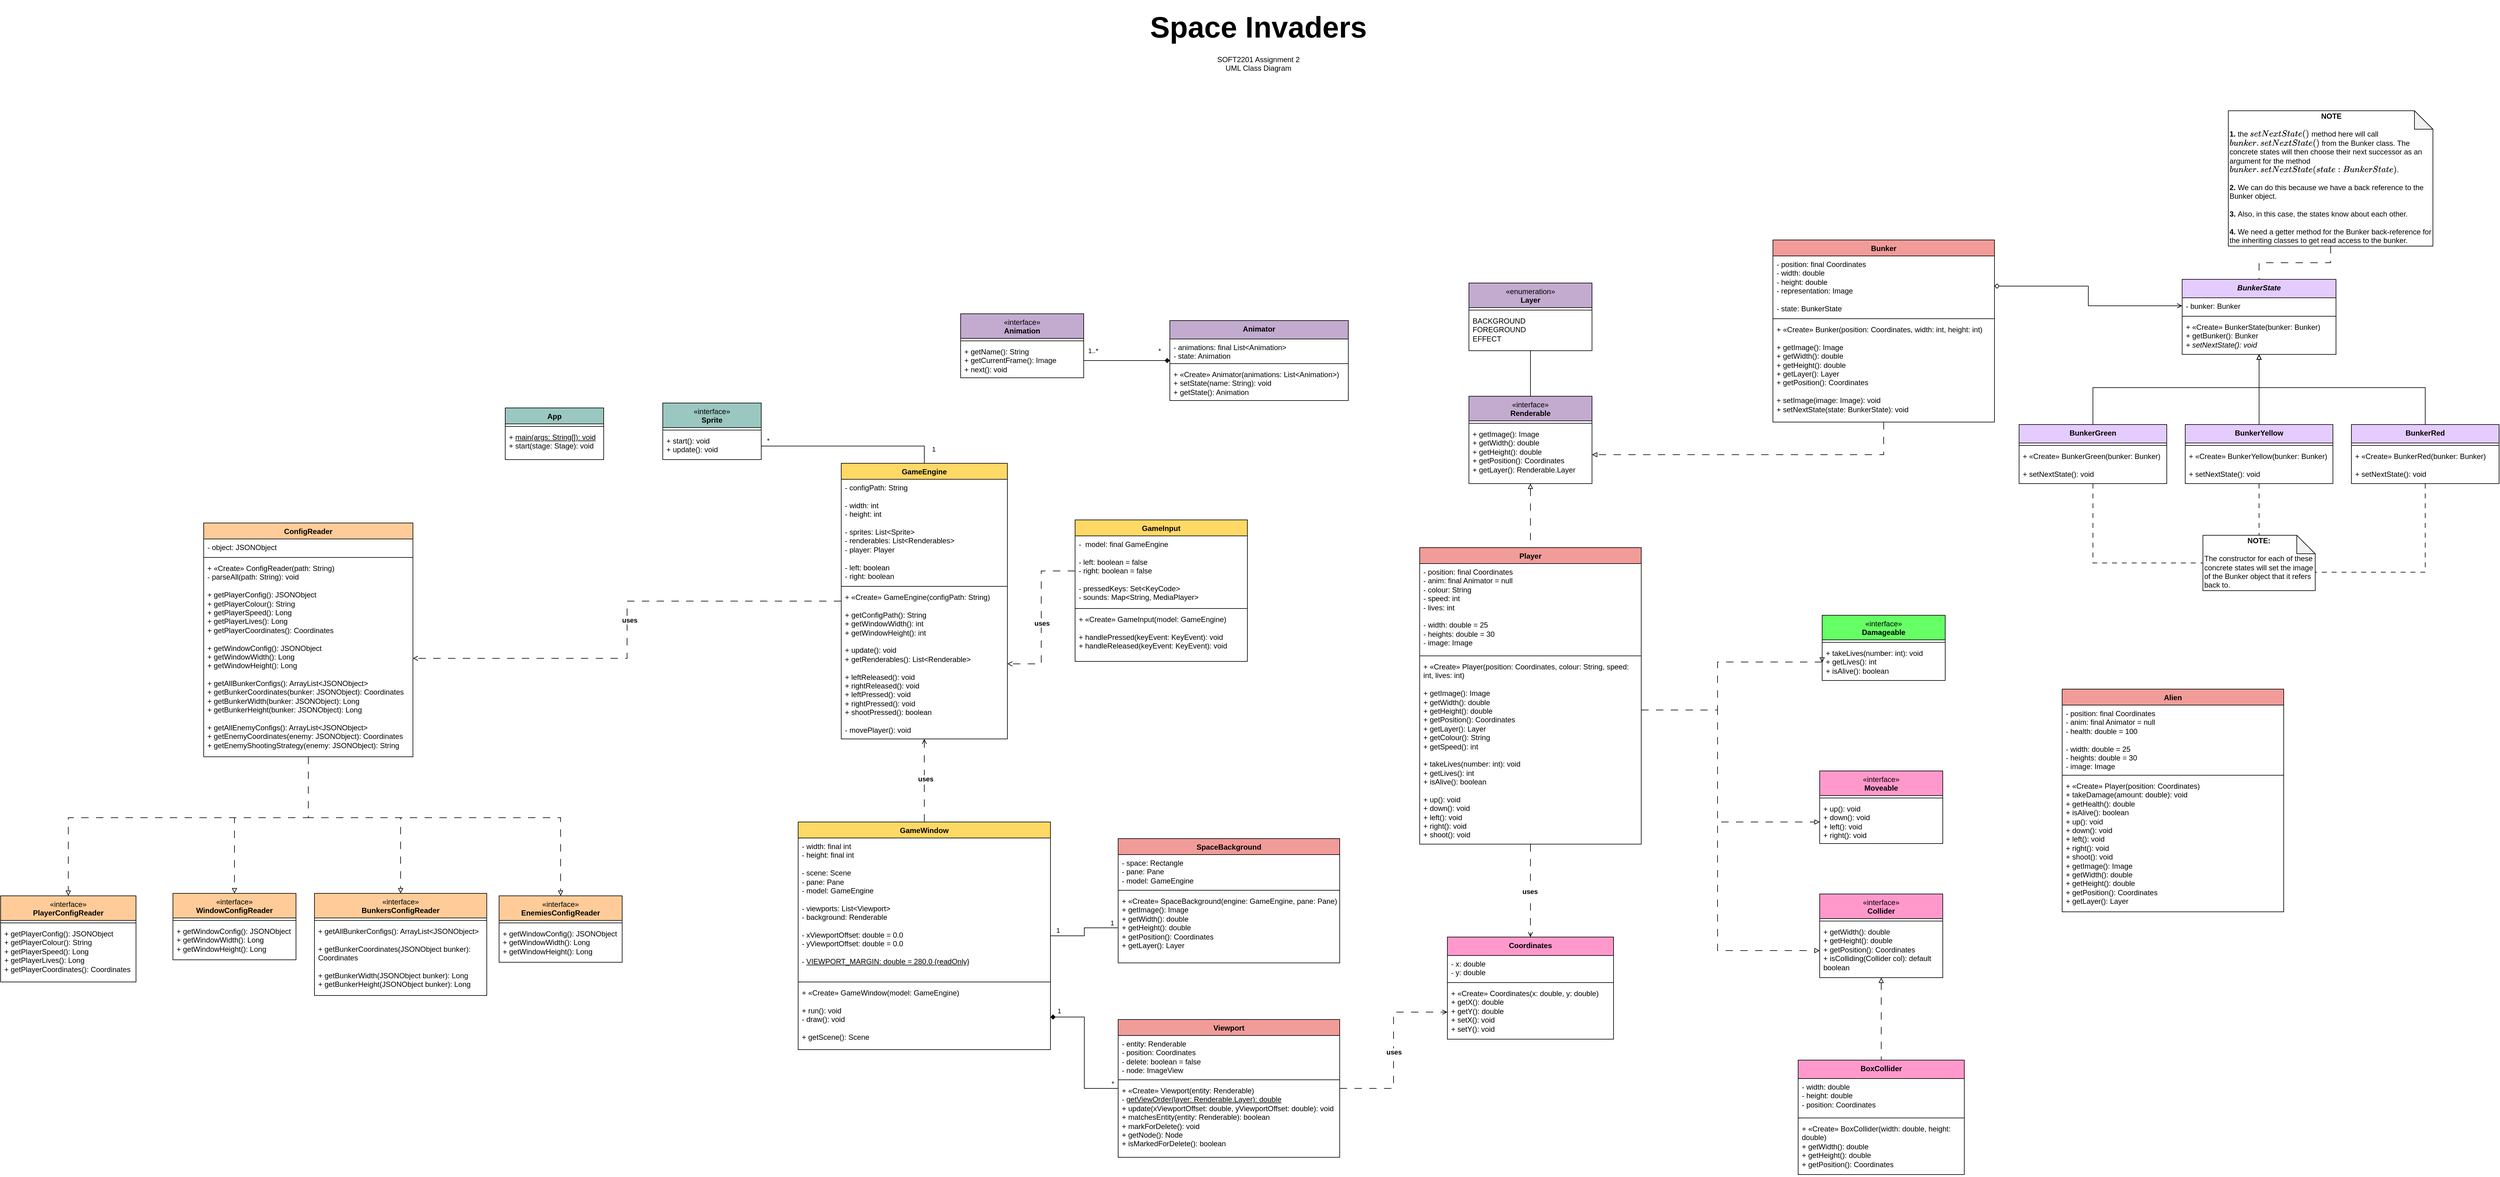 <mxfile version="21.8.0" type="device">
  <diagram name="Page-1" id="EP1AOG05duhbS7P-E66I">
    <mxGraphModel dx="2349" dy="743" grid="1" gridSize="10" guides="0" tooltips="1" connect="1" arrows="1" fold="1" page="1" pageScale="1" pageWidth="827" pageHeight="1169" math="0" shadow="0">
      <root>
        <mxCell id="0" />
        <mxCell id="1" parent="0" />
        <mxCell id="a-AR0lO71mbIZnGdT4u--1" value="&lt;h1 style=&quot;&quot;&gt;&lt;font style=&quot;font-size: 48px;&quot;&gt;Space Invaders&lt;/font&gt;&lt;/h1&gt;&lt;div&gt;SOFT2201 Assignment 2&lt;/div&gt;&lt;div&gt;UML Class Diagram&lt;/div&gt;&lt;p&gt;&lt;br&gt;&lt;/p&gt;" style="text;html=1;strokeColor=none;fillColor=none;spacing=5;spacingTop=-20;whiteSpace=wrap;overflow=hidden;rounded=0;align=center;" parent="1" vertex="1">
          <mxGeometry x="169" y="20" width="490" height="120" as="geometry" />
        </mxCell>
        <mxCell id="a-AR0lO71mbIZnGdT4u--2" value="App" style="swimlane;fontStyle=1;align=center;verticalAlign=top;childLayout=stackLayout;horizontal=1;startSize=26;horizontalStack=0;resizeParent=1;resizeParentMax=0;resizeLast=0;collapsible=1;marginBottom=0;whiteSpace=wrap;html=1;fillColor=#9AC7BF;" parent="1" vertex="1">
          <mxGeometry x="-810" y="673" width="160" height="84" as="geometry" />
        </mxCell>
        <mxCell id="a-AR0lO71mbIZnGdT4u--4" value="" style="line;strokeWidth=1;fillColor=none;align=left;verticalAlign=middle;spacingTop=-1;spacingLeft=3;spacingRight=3;rotatable=0;labelPosition=right;points=[];portConstraint=eastwest;strokeColor=inherit;" parent="a-AR0lO71mbIZnGdT4u--2" vertex="1">
          <mxGeometry y="26" width="160" height="8" as="geometry" />
        </mxCell>
        <mxCell id="a-AR0lO71mbIZnGdT4u--5" value="+ &lt;u&gt;main(args: String[]): void&lt;/u&gt;&lt;br&gt;+ start(stage: Stage): void" style="text;strokeColor=none;fillColor=none;align=left;verticalAlign=top;spacingLeft=4;spacingRight=4;overflow=hidden;rotatable=0;points=[[0,0.5],[1,0.5]];portConstraint=eastwest;whiteSpace=wrap;html=1;" parent="a-AR0lO71mbIZnGdT4u--2" vertex="1">
          <mxGeometry y="34" width="160" height="50" as="geometry" />
        </mxCell>
        <mxCell id="a-AR0lO71mbIZnGdT4u--17" value="&lt;span style=&quot;font-weight: normal;&quot;&gt;«interface»&lt;/span&gt;&lt;br&gt;Sprite" style="swimlane;fontStyle=1;align=center;verticalAlign=top;childLayout=stackLayout;horizontal=1;startSize=40;horizontalStack=0;resizeParent=1;resizeParentMax=0;resizeLast=0;collapsible=1;marginBottom=0;whiteSpace=wrap;html=1;fillColor=#9AC7BF;" parent="1" vertex="1">
          <mxGeometry x="-554" y="665" width="160" height="92" as="geometry" />
        </mxCell>
        <mxCell id="a-AR0lO71mbIZnGdT4u--19" value="" style="line;strokeWidth=1;fillColor=none;align=left;verticalAlign=middle;spacingTop=-1;spacingLeft=3;spacingRight=3;rotatable=0;labelPosition=right;points=[];portConstraint=eastwest;strokeColor=inherit;" parent="a-AR0lO71mbIZnGdT4u--17" vertex="1">
          <mxGeometry y="40" width="160" height="8" as="geometry" />
        </mxCell>
        <mxCell id="a-AR0lO71mbIZnGdT4u--20" value="+ start(): void&lt;br&gt;+ update(): void" style="text;strokeColor=none;fillColor=none;align=left;verticalAlign=top;spacingLeft=4;spacingRight=4;overflow=hidden;rotatable=0;points=[[0,0.5],[1,0.5]];portConstraint=eastwest;whiteSpace=wrap;html=1;" parent="a-AR0lO71mbIZnGdT4u--17" vertex="1">
          <mxGeometry y="48" width="160" height="44" as="geometry" />
        </mxCell>
        <mxCell id="9aOEvVL7OmeXiqtgfUnT-47" style="edgeStyle=orthogonalEdgeStyle;rounded=0;orthogonalLoop=1;jettySize=auto;html=1;entryX=0.5;entryY=0;entryDx=0;entryDy=0;endArrow=none;endFill=0;dashed=1;dashPattern=12 12;startArrow=open;startFill=0;" parent="1" source="a-AR0lO71mbIZnGdT4u--21" target="a-AR0lO71mbIZnGdT4u--25" edge="1">
          <mxGeometry relative="1" as="geometry" />
        </mxCell>
        <mxCell id="9aOEvVL7OmeXiqtgfUnT-50" value="uses" style="edgeLabel;html=1;align=center;verticalAlign=middle;resizable=0;points=[];fontStyle=1" parent="9aOEvVL7OmeXiqtgfUnT-47" vertex="1" connectable="0">
          <mxGeometry x="-0.038" y="2" relative="1" as="geometry">
            <mxPoint as="offset" />
          </mxGeometry>
        </mxCell>
        <mxCell id="9aOEvVL7OmeXiqtgfUnT-57" style="edgeStyle=orthogonalEdgeStyle;rounded=0;orthogonalLoop=1;jettySize=auto;html=1;entryX=1;entryY=0.5;entryDx=0;entryDy=0;endArrow=none;endFill=0;" parent="1" source="a-AR0lO71mbIZnGdT4u--21" target="a-AR0lO71mbIZnGdT4u--20" edge="1">
          <mxGeometry relative="1" as="geometry" />
        </mxCell>
        <mxCell id="9aOEvVL7OmeXiqtgfUnT-58" value="1" style="edgeLabel;html=1;align=center;verticalAlign=middle;resizable=0;points=[];" parent="9aOEvVL7OmeXiqtgfUnT-57" vertex="1" connectable="0">
          <mxGeometry x="-0.87" y="-5" relative="1" as="geometry">
            <mxPoint x="10" y="-4" as="offset" />
          </mxGeometry>
        </mxCell>
        <mxCell id="9aOEvVL7OmeXiqtgfUnT-59" value="*" style="edgeLabel;html=1;align=center;verticalAlign=middle;resizable=0;points=[];" parent="9aOEvVL7OmeXiqtgfUnT-57" vertex="1" connectable="0">
          <mxGeometry x="0.93" y="-4" relative="1" as="geometry">
            <mxPoint y="-5" as="offset" />
          </mxGeometry>
        </mxCell>
        <mxCell id="GqJIR7_3Ax9wKfMFcQdq-8" style="edgeStyle=orthogonalEdgeStyle;rounded=0;orthogonalLoop=1;jettySize=auto;html=1;entryX=1;entryY=0.5;entryDx=0;entryDy=0;dashed=1;dashPattern=12 12;endArrow=open;endFill=0;" parent="1" source="a-AR0lO71mbIZnGdT4u--21" target="DgNzPKir5FMjPRtEU8c3-13" edge="1">
          <mxGeometry relative="1" as="geometry" />
        </mxCell>
        <mxCell id="GqJIR7_3Ax9wKfMFcQdq-9" value="&lt;b&gt;uses&lt;/b&gt;" style="edgeLabel;html=1;align=center;verticalAlign=middle;resizable=0;points=[];" parent="GqJIR7_3Ax9wKfMFcQdq-8" vertex="1" connectable="0">
          <mxGeometry x="-0.04" y="4" relative="1" as="geometry">
            <mxPoint as="offset" />
          </mxGeometry>
        </mxCell>
        <mxCell id="a-AR0lO71mbIZnGdT4u--21" value="GameEngine" style="swimlane;fontStyle=1;align=center;verticalAlign=top;childLayout=stackLayout;horizontal=1;startSize=26;horizontalStack=0;resizeParent=1;resizeParentMax=0;resizeLast=0;collapsible=1;marginBottom=0;whiteSpace=wrap;html=1;fillColor=#FFD966;" parent="1" vertex="1">
          <mxGeometry x="-264" y="763" width="270" height="448" as="geometry" />
        </mxCell>
        <mxCell id="a-AR0lO71mbIZnGdT4u--22" value="- configPath: String&lt;br&gt;&lt;br&gt;- width: int&lt;br&gt;- height: int&lt;br&gt;&lt;br&gt;- sprites: List&amp;lt;Sprite&amp;gt;&lt;br&gt;- renderables: List&amp;lt;Renderables&amp;gt;&lt;br&gt;- player: Player&lt;br&gt;&lt;br&gt;- left: boolean&lt;br&gt;- right: boolean" style="text;strokeColor=none;fillColor=none;align=left;verticalAlign=top;spacingLeft=4;spacingRight=4;overflow=hidden;rotatable=0;points=[[0,0.5],[1,0.5]];portConstraint=eastwest;whiteSpace=wrap;html=1;" parent="a-AR0lO71mbIZnGdT4u--21" vertex="1">
          <mxGeometry y="26" width="270" height="170" as="geometry" />
        </mxCell>
        <mxCell id="a-AR0lO71mbIZnGdT4u--23" value="" style="line;strokeWidth=1;fillColor=none;align=left;verticalAlign=middle;spacingTop=-1;spacingLeft=3;spacingRight=3;rotatable=0;labelPosition=right;points=[];portConstraint=eastwest;strokeColor=inherit;" parent="a-AR0lO71mbIZnGdT4u--21" vertex="1">
          <mxGeometry y="196" width="270" height="8" as="geometry" />
        </mxCell>
        <mxCell id="a-AR0lO71mbIZnGdT4u--24" value="+&amp;nbsp;«Create» GameEngine(configPath: String)&lt;br&gt;&lt;br&gt;+ getConfigPath(): String&lt;br&gt;+ getWindowWidth(): int&lt;br&gt;+ getWindowHeight(): int&lt;br&gt;&lt;br&gt;+ update(): void&lt;br&gt;+ getRenderables(): List&amp;lt;Renderable&amp;gt;&lt;br&gt;&lt;br&gt;+ leftReleased(): void&lt;br&gt;+ rightReleased(): void&lt;br&gt;+ leftPressed(): void&lt;br&gt;+ rightPressed(): void&lt;br&gt;+ shootPressed(): boolean&lt;br&gt;&lt;br&gt;- movePlayer(): void" style="text;strokeColor=none;fillColor=none;align=left;verticalAlign=top;spacingLeft=4;spacingRight=4;overflow=hidden;rotatable=0;points=[[0,0.5],[1,0.5]];portConstraint=eastwest;whiteSpace=wrap;html=1;" parent="a-AR0lO71mbIZnGdT4u--21" vertex="1">
          <mxGeometry y="204" width="270" height="244" as="geometry" />
        </mxCell>
        <mxCell id="9aOEvVL7OmeXiqtgfUnT-51" style="edgeStyle=orthogonalEdgeStyle;rounded=0;orthogonalLoop=1;jettySize=auto;html=1;entryX=0;entryY=0.5;entryDx=0;entryDy=0;endArrow=none;endFill=0;" parent="1" source="a-AR0lO71mbIZnGdT4u--25" target="9aOEvVL7OmeXiqtgfUnT-4" edge="1">
          <mxGeometry relative="1" as="geometry" />
        </mxCell>
        <mxCell id="9aOEvVL7OmeXiqtgfUnT-52" value="1" style="edgeLabel;html=1;align=center;verticalAlign=middle;resizable=0;points=[];" parent="9aOEvVL7OmeXiqtgfUnT-51" vertex="1" connectable="0">
          <mxGeometry x="0.921" y="1" relative="1" as="geometry">
            <mxPoint x="-5" y="-7" as="offset" />
          </mxGeometry>
        </mxCell>
        <mxCell id="9aOEvVL7OmeXiqtgfUnT-53" value="1" style="edgeLabel;html=1;align=center;verticalAlign=middle;resizable=0;points=[];" parent="9aOEvVL7OmeXiqtgfUnT-51" vertex="1" connectable="0">
          <mxGeometry x="-0.931" y="-1" relative="1" as="geometry">
            <mxPoint x="8" y="-10" as="offset" />
          </mxGeometry>
        </mxCell>
        <mxCell id="a-AR0lO71mbIZnGdT4u--25" value="GameWindow" style="swimlane;fontStyle=1;align=center;verticalAlign=top;childLayout=stackLayout;horizontal=1;startSize=26;horizontalStack=0;resizeParent=1;resizeParentMax=0;resizeLast=0;collapsible=1;marginBottom=0;whiteSpace=wrap;html=1;fillColor=#FFD966;" parent="1" vertex="1">
          <mxGeometry x="-334" y="1346" width="410" height="370" as="geometry" />
        </mxCell>
        <mxCell id="a-AR0lO71mbIZnGdT4u--26" value="- width: final int&amp;nbsp;&lt;br&gt;- height: final int&amp;nbsp;&lt;br&gt;&lt;br&gt;- scene: Scene&lt;br&gt;- pane: Pane&lt;br&gt;- model: GameEngine&lt;br&gt;&lt;br&gt;- viewports: List&amp;lt;Viewport&amp;gt;&lt;br&gt;- background: Renderable&lt;br&gt;&lt;br&gt;- xViewportOffset: double = 0.0&lt;br&gt;- yViewportOffset: double = 0.0&lt;br&gt;&lt;br&gt;- &lt;u&gt;VIEWPORT_MARGIN: double = 280.0 {readOnly}&lt;/u&gt;" style="text;strokeColor=none;fillColor=none;align=left;verticalAlign=top;spacingLeft=4;spacingRight=4;overflow=hidden;rotatable=0;points=[[0,0.5],[1,0.5]];portConstraint=eastwest;whiteSpace=wrap;html=1;" parent="a-AR0lO71mbIZnGdT4u--25" vertex="1">
          <mxGeometry y="26" width="410" height="230" as="geometry" />
        </mxCell>
        <mxCell id="a-AR0lO71mbIZnGdT4u--27" value="" style="line;strokeWidth=1;fillColor=none;align=left;verticalAlign=middle;spacingTop=-1;spacingLeft=3;spacingRight=3;rotatable=0;labelPosition=right;points=[];portConstraint=eastwest;strokeColor=inherit;" parent="a-AR0lO71mbIZnGdT4u--25" vertex="1">
          <mxGeometry y="256" width="410" height="8" as="geometry" />
        </mxCell>
        <mxCell id="a-AR0lO71mbIZnGdT4u--28" value="+&amp;nbsp;«Create» GameWindow(model: GameEngine)&lt;br&gt;&lt;br&gt;+ run(): void&lt;br&gt;- draw(): void&lt;br&gt;&lt;br&gt;+ getScene(): Scene" style="text;strokeColor=none;fillColor=none;align=left;verticalAlign=top;spacingLeft=4;spacingRight=4;overflow=hidden;rotatable=0;points=[[0,0.5],[1,0.5]];portConstraint=eastwest;whiteSpace=wrap;html=1;" parent="a-AR0lO71mbIZnGdT4u--25" vertex="1">
          <mxGeometry y="264" width="410" height="106" as="geometry" />
        </mxCell>
        <mxCell id="a-AR0lO71mbIZnGdT4u--33" value="GameInput" style="swimlane;fontStyle=1;align=center;verticalAlign=top;childLayout=stackLayout;horizontal=1;startSize=26;horizontalStack=0;resizeParent=1;resizeParentMax=0;resizeLast=0;collapsible=1;marginBottom=0;whiteSpace=wrap;html=1;fillColor=#FFD966;" parent="1" vertex="1">
          <mxGeometry x="116" y="855" width="280" height="230" as="geometry" />
        </mxCell>
        <mxCell id="a-AR0lO71mbIZnGdT4u--34" value="-&amp;nbsp; model: final GameEngine&lt;br&gt;&lt;br&gt;- left: boolean = false&lt;br&gt;- right: boolean = false&lt;br&gt;&lt;br&gt;- pressedKeys: Set&amp;lt;KeyCode&amp;gt;&lt;br&gt;- sounds: Map&amp;lt;String, MediaPlayer&amp;gt;" style="text;strokeColor=none;fillColor=none;align=left;verticalAlign=top;spacingLeft=4;spacingRight=4;overflow=hidden;rotatable=0;points=[[0,0.5],[1,0.5]];portConstraint=eastwest;whiteSpace=wrap;html=1;" parent="a-AR0lO71mbIZnGdT4u--33" vertex="1">
          <mxGeometry y="26" width="280" height="114" as="geometry" />
        </mxCell>
        <mxCell id="a-AR0lO71mbIZnGdT4u--35" value="" style="line;strokeWidth=1;fillColor=none;align=left;verticalAlign=middle;spacingTop=-1;spacingLeft=3;spacingRight=3;rotatable=0;labelPosition=right;points=[];portConstraint=eastwest;strokeColor=inherit;" parent="a-AR0lO71mbIZnGdT4u--33" vertex="1">
          <mxGeometry y="140" width="280" height="8" as="geometry" />
        </mxCell>
        <mxCell id="a-AR0lO71mbIZnGdT4u--36" value="+&amp;nbsp;«Create» GameInput(model: GameEngine)&lt;br&gt;&lt;br&gt;+ handlePressed(keyEvent: KeyEvent): void&lt;br&gt;+ handleReleased(keyEvent: KeyEvent): void" style="text;strokeColor=none;fillColor=none;align=left;verticalAlign=top;spacingLeft=4;spacingRight=4;overflow=hidden;rotatable=0;points=[[0,0.5],[1,0.5]];portConstraint=eastwest;whiteSpace=wrap;html=1;" parent="a-AR0lO71mbIZnGdT4u--33" vertex="1">
          <mxGeometry y="148" width="280" height="82" as="geometry" />
        </mxCell>
        <mxCell id="9aOEvVL7OmeXiqtgfUnT-44" style="edgeStyle=orthogonalEdgeStyle;rounded=0;orthogonalLoop=1;jettySize=auto;html=1;entryX=0;entryY=0.5;entryDx=0;entryDy=0;endArrow=open;endFill=0;dashed=1;dashPattern=12 12;" parent="1" source="szt7YDM3cIVuDofjxkfF-2" target="9aOEvVL7OmeXiqtgfUnT-33" edge="1">
          <mxGeometry relative="1" as="geometry" />
        </mxCell>
        <mxCell id="9aOEvVL7OmeXiqtgfUnT-46" value="uses" style="edgeLabel;html=1;align=center;verticalAlign=middle;resizable=0;points=[];fontStyle=1" parent="9aOEvVL7OmeXiqtgfUnT-44" vertex="1" connectable="0">
          <mxGeometry x="-0.019" y="1" relative="1" as="geometry">
            <mxPoint x="1" as="offset" />
          </mxGeometry>
        </mxCell>
        <mxCell id="9aOEvVL7OmeXiqtgfUnT-54" style="edgeStyle=orthogonalEdgeStyle;rounded=0;orthogonalLoop=1;jettySize=auto;html=1;entryX=1;entryY=0.5;entryDx=0;entryDy=0;endArrow=diamond;endFill=1;startArrow=none;startFill=0;" parent="1" source="szt7YDM3cIVuDofjxkfF-2" target="a-AR0lO71mbIZnGdT4u--28" edge="1">
          <mxGeometry relative="1" as="geometry" />
        </mxCell>
        <mxCell id="9aOEvVL7OmeXiqtgfUnT-55" value="*" style="edgeLabel;html=1;align=center;verticalAlign=middle;resizable=0;points=[];" parent="9aOEvVL7OmeXiqtgfUnT-54" vertex="1" connectable="0">
          <mxGeometry x="-0.867" y="-5" relative="1" as="geometry">
            <mxPoint x="6" y="-3" as="offset" />
          </mxGeometry>
        </mxCell>
        <mxCell id="9aOEvVL7OmeXiqtgfUnT-56" value="1" style="edgeLabel;html=1;align=center;verticalAlign=middle;resizable=0;points=[];" parent="9aOEvVL7OmeXiqtgfUnT-54" vertex="1" connectable="0">
          <mxGeometry x="0.881" y="-6" relative="1" as="geometry">
            <mxPoint y="-4" as="offset" />
          </mxGeometry>
        </mxCell>
        <mxCell id="szt7YDM3cIVuDofjxkfF-2" value="Viewport" style="swimlane;fontStyle=1;align=center;verticalAlign=top;childLayout=stackLayout;horizontal=1;startSize=26;horizontalStack=0;resizeParent=1;resizeParentMax=0;resizeLast=0;collapsible=1;marginBottom=0;whiteSpace=wrap;html=1;fillColor=#F19C99;" parent="1" vertex="1">
          <mxGeometry x="186" y="1667" width="360" height="224" as="geometry" />
        </mxCell>
        <mxCell id="szt7YDM3cIVuDofjxkfF-3" value="- entity: Renderable&lt;br&gt;- position: Coordinates&lt;br&gt;- delete: boolean = false&lt;br&gt;- node: ImageView" style="text;strokeColor=none;fillColor=none;align=left;verticalAlign=top;spacingLeft=4;spacingRight=4;overflow=hidden;rotatable=0;points=[[0,0.5],[1,0.5]];portConstraint=eastwest;whiteSpace=wrap;html=1;" parent="szt7YDM3cIVuDofjxkfF-2" vertex="1">
          <mxGeometry y="26" width="360" height="68" as="geometry" />
        </mxCell>
        <mxCell id="szt7YDM3cIVuDofjxkfF-4" value="" style="line;strokeWidth=1;fillColor=none;align=left;verticalAlign=middle;spacingTop=-1;spacingLeft=3;spacingRight=3;rotatable=0;labelPosition=right;points=[];portConstraint=eastwest;strokeColor=inherit;" parent="szt7YDM3cIVuDofjxkfF-2" vertex="1">
          <mxGeometry y="94" width="360" height="8" as="geometry" />
        </mxCell>
        <mxCell id="szt7YDM3cIVuDofjxkfF-5" value="+ «Create» Viewport(entity: Renderable)&lt;br&gt;- &lt;u&gt;getViewOrder(layer: Renderable.Layer): double&lt;br&gt;&lt;/u&gt;+ update(xViewportOffset: double, yViewportOffset: double): void&lt;br&gt;+ matchesEntity(entity: Renderable): boolean&lt;br&gt;+ markForDelete(): void&lt;br&gt;+ getNode(): Node&lt;br&gt;+ isMarkedForDelete(): boolean" style="text;strokeColor=none;fillColor=none;align=left;verticalAlign=top;spacingLeft=4;spacingRight=4;overflow=hidden;rotatable=0;points=[[0,0.5],[1,0.5]];portConstraint=eastwest;whiteSpace=wrap;html=1;" parent="szt7YDM3cIVuDofjxkfF-2" vertex="1">
          <mxGeometry y="102" width="360" height="122" as="geometry" />
        </mxCell>
        <mxCell id="9aOEvVL7OmeXiqtgfUnT-1" value="SpaceBackground" style="swimlane;fontStyle=1;align=center;verticalAlign=top;childLayout=stackLayout;horizontal=1;startSize=26;horizontalStack=0;resizeParent=1;resizeParentMax=0;resizeLast=0;collapsible=1;marginBottom=0;whiteSpace=wrap;html=1;fillColor=#F19C99;" parent="1" vertex="1">
          <mxGeometry x="186" y="1373" width="360" height="202" as="geometry" />
        </mxCell>
        <mxCell id="9aOEvVL7OmeXiqtgfUnT-2" value="- space: Rectangle&lt;br&gt;- pane: Pane&lt;br&gt;- model: GameEngine" style="text;strokeColor=none;fillColor=none;align=left;verticalAlign=top;spacingLeft=4;spacingRight=4;overflow=hidden;rotatable=0;points=[[0,0.5],[1,0.5]];portConstraint=eastwest;whiteSpace=wrap;html=1;" parent="9aOEvVL7OmeXiqtgfUnT-1" vertex="1">
          <mxGeometry y="26" width="360" height="54" as="geometry" />
        </mxCell>
        <mxCell id="9aOEvVL7OmeXiqtgfUnT-3" value="" style="line;strokeWidth=1;fillColor=none;align=left;verticalAlign=middle;spacingTop=-1;spacingLeft=3;spacingRight=3;rotatable=0;labelPosition=right;points=[];portConstraint=eastwest;strokeColor=inherit;" parent="9aOEvVL7OmeXiqtgfUnT-1" vertex="1">
          <mxGeometry y="80" width="360" height="8" as="geometry" />
        </mxCell>
        <mxCell id="9aOEvVL7OmeXiqtgfUnT-4" value="+ «Create» SpaceBackground(engine: GameEngine, pane: Pane)&lt;br&gt;+ getImage(): Image&lt;br&gt;+ getWidth(): double&lt;br&gt;+ getHeight(): double&lt;br&gt;+ getPosition(): Coordinates&lt;br&gt;+ getLayer(): Layer" style="text;strokeColor=none;fillColor=none;align=left;verticalAlign=top;spacingLeft=4;spacingRight=4;overflow=hidden;rotatable=0;points=[[0,0.5],[1,0.5]];portConstraint=eastwest;whiteSpace=wrap;html=1;" parent="9aOEvVL7OmeXiqtgfUnT-1" vertex="1">
          <mxGeometry y="88" width="360" height="114" as="geometry" />
        </mxCell>
        <mxCell id="9aOEvVL7OmeXiqtgfUnT-24" style="edgeStyle=orthogonalEdgeStyle;rounded=0;orthogonalLoop=1;jettySize=auto;html=1;entryX=0;entryY=0.5;entryDx=0;entryDy=0;endArrow=block;endFill=0;dashed=1;dashPattern=12 12;" parent="1" source="9aOEvVL7OmeXiqtgfUnT-6" target="9aOEvVL7OmeXiqtgfUnT-18" edge="1">
          <mxGeometry relative="1" as="geometry">
            <Array as="points">
              <mxPoint x="1160" y="1164" />
              <mxPoint x="1160" y="1086" />
            </Array>
          </mxGeometry>
        </mxCell>
        <mxCell id="9aOEvVL7OmeXiqtgfUnT-26" style="edgeStyle=orthogonalEdgeStyle;rounded=0;orthogonalLoop=1;jettySize=auto;html=1;entryX=0;entryY=0.5;entryDx=0;entryDy=0;endArrow=block;endFill=0;dashed=1;dashPattern=12 12;" parent="1" source="9aOEvVL7OmeXiqtgfUnT-6" target="9aOEvVL7OmeXiqtgfUnT-21" edge="1">
          <mxGeometry relative="1" as="geometry">
            <Array as="points">
              <mxPoint x="1160" y="1164" />
              <mxPoint x="1160" y="1346" />
            </Array>
          </mxGeometry>
        </mxCell>
        <mxCell id="9aOEvVL7OmeXiqtgfUnT-42" style="edgeStyle=orthogonalEdgeStyle;rounded=0;orthogonalLoop=1;jettySize=auto;html=1;entryX=0.5;entryY=0;entryDx=0;entryDy=0;endArrow=open;endFill=0;dashed=1;dashPattern=12 12;" parent="1" source="9aOEvVL7OmeXiqtgfUnT-6" target="9aOEvVL7OmeXiqtgfUnT-31" edge="1">
          <mxGeometry relative="1" as="geometry" />
        </mxCell>
        <mxCell id="9aOEvVL7OmeXiqtgfUnT-43" value="uses" style="edgeLabel;html=1;align=center;verticalAlign=middle;resizable=0;points=[];fontStyle=1" parent="9aOEvVL7OmeXiqtgfUnT-42" vertex="1" connectable="0">
          <mxGeometry x="0.01" y="-1" relative="1" as="geometry">
            <mxPoint as="offset" />
          </mxGeometry>
        </mxCell>
        <mxCell id="GqJIR7_3Ax9wKfMFcQdq-3" style="edgeStyle=orthogonalEdgeStyle;rounded=0;orthogonalLoop=1;jettySize=auto;html=1;entryX=0;entryY=0.5;entryDx=0;entryDy=0;dashed=1;dashPattern=12 12;endArrow=block;endFill=0;" parent="1" source="9aOEvVL7OmeXiqtgfUnT-6" target="9aOEvVL7OmeXiqtgfUnT-29" edge="1">
          <mxGeometry relative="1" as="geometry">
            <Array as="points">
              <mxPoint x="1160" y="1164" />
              <mxPoint x="1160" y="1555" />
            </Array>
          </mxGeometry>
        </mxCell>
        <mxCell id="9aOEvVL7OmeXiqtgfUnT-6" value="Player" style="swimlane;fontStyle=1;align=center;verticalAlign=top;childLayout=stackLayout;horizontal=1;startSize=26;horizontalStack=0;resizeParent=1;resizeParentMax=0;resizeLast=0;collapsible=1;marginBottom=0;whiteSpace=wrap;html=1;fillColor=#F19C99;" parent="1" vertex="1">
          <mxGeometry x="676" y="900" width="360" height="482" as="geometry" />
        </mxCell>
        <mxCell id="9aOEvVL7OmeXiqtgfUnT-7" value="- position: final Coordinates&lt;br&gt;- anim: final Animator = null&lt;br&gt;- colour: String&lt;br&gt;- speed: int&lt;br&gt;- lives: int&lt;br&gt;&lt;br&gt;- width: double = 25&lt;br&gt;- heights: double = 30&lt;br&gt;- image: Image" style="text;strokeColor=none;fillColor=none;align=left;verticalAlign=top;spacingLeft=4;spacingRight=4;overflow=hidden;rotatable=0;points=[[0,0.5],[1,0.5]];portConstraint=eastwest;whiteSpace=wrap;html=1;" parent="9aOEvVL7OmeXiqtgfUnT-6" vertex="1">
          <mxGeometry y="26" width="360" height="146" as="geometry" />
        </mxCell>
        <mxCell id="9aOEvVL7OmeXiqtgfUnT-8" value="" style="line;strokeWidth=1;fillColor=none;align=left;verticalAlign=middle;spacingTop=-1;spacingLeft=3;spacingRight=3;rotatable=0;labelPosition=right;points=[];portConstraint=eastwest;strokeColor=inherit;" parent="9aOEvVL7OmeXiqtgfUnT-6" vertex="1">
          <mxGeometry y="172" width="360" height="8" as="geometry" />
        </mxCell>
        <mxCell id="9aOEvVL7OmeXiqtgfUnT-9" value="+ «Create» Player(position: Coordinates, colour: String, speed: int, lives: int)&lt;br&gt;&lt;br&gt;+ getImage(): Image&lt;br style=&quot;border-color: var(--border-color);&quot;&gt;+ getWidth(): double&lt;br style=&quot;border-color: var(--border-color);&quot;&gt;+ getHeight(): double&lt;br style=&quot;border-color: var(--border-color);&quot;&gt;+ getPosition(): Coordinates&lt;br style=&quot;border-color: var(--border-color);&quot;&gt;+ getLayer(): Layer&lt;br&gt;+ getColour(): String&lt;br&gt;+ getSpeed(): int&lt;br&gt;&lt;br&gt;+ takeLives(number: int): void&lt;br&gt;+ getLives(): int&lt;br&gt;+ isAlive(): boolean&lt;br&gt;&lt;br&gt;+ up(): void&lt;br&gt;+ down(): void&lt;br&gt;+ left(): void&lt;br&gt;+ right(): void&lt;br&gt;+ shoot(): void" style="text;strokeColor=none;fillColor=none;align=left;verticalAlign=top;spacingLeft=4;spacingRight=4;overflow=hidden;rotatable=0;points=[[0,0.5],[1,0.5]];portConstraint=eastwest;whiteSpace=wrap;html=1;" parent="9aOEvVL7OmeXiqtgfUnT-6" vertex="1">
          <mxGeometry y="180" width="360" height="302" as="geometry" />
        </mxCell>
        <mxCell id="9aOEvVL7OmeXiqtgfUnT-15" value="&lt;span style=&quot;font-weight: normal;&quot;&gt;«interface»&lt;/span&gt;&lt;br style=&quot;border-color: var(--border-color); font-weight: 400;&quot;&gt;Damageable" style="swimlane;fontStyle=1;align=center;verticalAlign=top;childLayout=stackLayout;horizontal=1;startSize=40;horizontalStack=0;resizeParent=1;resizeParentMax=0;resizeLast=0;collapsible=1;marginBottom=0;whiteSpace=wrap;html=1;fillColor=#66FF66;" parent="1" vertex="1">
          <mxGeometry x="1330" y="1010" width="200" height="106" as="geometry" />
        </mxCell>
        <mxCell id="9aOEvVL7OmeXiqtgfUnT-17" value="" style="line;strokeWidth=1;fillColor=none;align=left;verticalAlign=middle;spacingTop=-1;spacingLeft=3;spacingRight=3;rotatable=0;labelPosition=right;points=[];portConstraint=eastwest;strokeColor=inherit;" parent="9aOEvVL7OmeXiqtgfUnT-15" vertex="1">
          <mxGeometry y="40" width="200" height="8" as="geometry" />
        </mxCell>
        <mxCell id="9aOEvVL7OmeXiqtgfUnT-18" value="+ takeLives(number: int): void&lt;br style=&quot;border-color: var(--border-color);&quot;&gt;+ getLives(): int&lt;br style=&quot;border-color: var(--border-color);&quot;&gt;+ isAlive(): boolean" style="text;strokeColor=none;fillColor=none;align=left;verticalAlign=top;spacingLeft=4;spacingRight=4;overflow=hidden;rotatable=0;points=[[0,0.5],[1,0.5]];portConstraint=eastwest;whiteSpace=wrap;html=1;" parent="9aOEvVL7OmeXiqtgfUnT-15" vertex="1">
          <mxGeometry y="48" width="200" height="58" as="geometry" />
        </mxCell>
        <mxCell id="9aOEvVL7OmeXiqtgfUnT-41" style="edgeStyle=orthogonalEdgeStyle;rounded=0;orthogonalLoop=1;jettySize=auto;html=1;entryX=0.5;entryY=0;entryDx=0;entryDy=0;dashed=1;dashPattern=12 12;endArrow=none;endFill=0;startArrow=block;startFill=0;" parent="1" source="9aOEvVL7OmeXiqtgfUnT-27" target="9aOEvVL7OmeXiqtgfUnT-36" edge="1">
          <mxGeometry relative="1" as="geometry" />
        </mxCell>
        <mxCell id="9aOEvVL7OmeXiqtgfUnT-27" value="&lt;span style=&quot;font-weight: normal;&quot;&gt;«interface»&lt;/span&gt;&lt;br style=&quot;border-color: var(--border-color); font-weight: 400;&quot;&gt;Collider" style="swimlane;fontStyle=1;align=center;verticalAlign=top;childLayout=stackLayout;horizontal=1;startSize=40;horizontalStack=0;resizeParent=1;resizeParentMax=0;resizeLast=0;collapsible=1;marginBottom=0;whiteSpace=wrap;html=1;fillColor=#FF99CC;" parent="1" vertex="1">
          <mxGeometry x="1326" y="1463" width="200" height="136" as="geometry" />
        </mxCell>
        <mxCell id="9aOEvVL7OmeXiqtgfUnT-28" value="" style="line;strokeWidth=1;fillColor=none;align=left;verticalAlign=middle;spacingTop=-1;spacingLeft=3;spacingRight=3;rotatable=0;labelPosition=right;points=[];portConstraint=eastwest;strokeColor=inherit;" parent="9aOEvVL7OmeXiqtgfUnT-27" vertex="1">
          <mxGeometry y="40" width="200" height="8" as="geometry" />
        </mxCell>
        <mxCell id="9aOEvVL7OmeXiqtgfUnT-29" value="+ getWidth(): double&lt;br&gt;+ getHeight(): double&lt;br&gt;+ getPosition(): Coordinates&lt;br&gt;+ isColliding(Collider col): default boolean" style="text;strokeColor=none;fillColor=none;align=left;verticalAlign=top;spacingLeft=4;spacingRight=4;overflow=hidden;rotatable=0;points=[[0,0.5],[1,0.5]];portConstraint=eastwest;whiteSpace=wrap;html=1;" parent="9aOEvVL7OmeXiqtgfUnT-27" vertex="1">
          <mxGeometry y="48" width="200" height="88" as="geometry" />
        </mxCell>
        <mxCell id="9aOEvVL7OmeXiqtgfUnT-31" value="Coordinates" style="swimlane;fontStyle=1;align=center;verticalAlign=top;childLayout=stackLayout;horizontal=1;startSize=30;horizontalStack=0;resizeParent=1;resizeParentMax=0;resizeLast=0;collapsible=1;marginBottom=0;whiteSpace=wrap;html=1;fillColor=#FF99CC;" parent="1" vertex="1">
          <mxGeometry x="721" y="1533" width="270" height="166" as="geometry" />
        </mxCell>
        <mxCell id="9aOEvVL7OmeXiqtgfUnT-45" value="- x: double&lt;br&gt;- y: double" style="text;strokeColor=none;fillColor=none;align=left;verticalAlign=top;spacingLeft=4;spacingRight=4;overflow=hidden;rotatable=0;points=[[0,0.5],[1,0.5]];portConstraint=eastwest;whiteSpace=wrap;html=1;" parent="9aOEvVL7OmeXiqtgfUnT-31" vertex="1">
          <mxGeometry y="30" width="270" height="40" as="geometry" />
        </mxCell>
        <mxCell id="9aOEvVL7OmeXiqtgfUnT-32" value="" style="line;strokeWidth=1;fillColor=none;align=left;verticalAlign=middle;spacingTop=-1;spacingLeft=3;spacingRight=3;rotatable=0;labelPosition=right;points=[];portConstraint=eastwest;strokeColor=inherit;" parent="9aOEvVL7OmeXiqtgfUnT-31" vertex="1">
          <mxGeometry y="70" width="270" height="8" as="geometry" />
        </mxCell>
        <mxCell id="9aOEvVL7OmeXiqtgfUnT-33" value="+ «Create» Coordinates(x: double, y: double)&lt;br&gt;+ getX(): double&lt;br&gt;+ getY(): double&lt;br&gt;+ setX(): void&lt;br&gt;+ setY(): void" style="text;strokeColor=none;fillColor=none;align=left;verticalAlign=top;spacingLeft=4;spacingRight=4;overflow=hidden;rotatable=0;points=[[0,0.5],[1,0.5]];portConstraint=eastwest;whiteSpace=wrap;html=1;" parent="9aOEvVL7OmeXiqtgfUnT-31" vertex="1">
          <mxGeometry y="78" width="270" height="88" as="geometry" />
        </mxCell>
        <mxCell id="9aOEvVL7OmeXiqtgfUnT-36" value="BoxCollider" style="swimlane;fontStyle=1;align=center;verticalAlign=top;childLayout=stackLayout;horizontal=1;startSize=30;horizontalStack=0;resizeParent=1;resizeParentMax=0;resizeLast=0;collapsible=1;marginBottom=0;whiteSpace=wrap;html=1;fillColor=#FF99CC;" parent="1" vertex="1">
          <mxGeometry x="1291" y="1733" width="270" height="186" as="geometry" />
        </mxCell>
        <mxCell id="9aOEvVL7OmeXiqtgfUnT-39" value="- width: double&lt;br&gt;- height: double&lt;br&gt;- position: Coordinates" style="text;strokeColor=none;fillColor=none;align=left;verticalAlign=top;spacingLeft=4;spacingRight=4;overflow=hidden;rotatable=0;points=[[0,0.5],[1,0.5]];portConstraint=eastwest;whiteSpace=wrap;html=1;" parent="9aOEvVL7OmeXiqtgfUnT-36" vertex="1">
          <mxGeometry y="30" width="270" height="60" as="geometry" />
        </mxCell>
        <mxCell id="9aOEvVL7OmeXiqtgfUnT-37" value="" style="line;strokeWidth=1;fillColor=none;align=left;verticalAlign=middle;spacingTop=-1;spacingLeft=3;spacingRight=3;rotatable=0;labelPosition=right;points=[];portConstraint=eastwest;strokeColor=inherit;" parent="9aOEvVL7OmeXiqtgfUnT-36" vertex="1">
          <mxGeometry y="90" width="270" height="8" as="geometry" />
        </mxCell>
        <mxCell id="9aOEvVL7OmeXiqtgfUnT-38" value="+ «Create» BoxCollider(width: double, height: double)&lt;br&gt;+ getWidth(): double&lt;br&gt;+ getHeight(): double&lt;br&gt;+ getPosition(): Coordinates" style="text;strokeColor=none;fillColor=none;align=left;verticalAlign=top;spacingLeft=4;spacingRight=4;overflow=hidden;rotatable=0;points=[[0,0.5],[1,0.5]];portConstraint=eastwest;whiteSpace=wrap;html=1;" parent="9aOEvVL7OmeXiqtgfUnT-36" vertex="1">
          <mxGeometry y="98" width="270" height="88" as="geometry" />
        </mxCell>
        <mxCell id="9aOEvVL7OmeXiqtgfUnT-48" style="edgeStyle=orthogonalEdgeStyle;rounded=0;orthogonalLoop=1;jettySize=auto;html=1;entryX=1;entryY=0.5;entryDx=0;entryDy=0;endArrow=open;endFill=0;dashed=1;dashPattern=12 12;" parent="1" source="a-AR0lO71mbIZnGdT4u--34" target="a-AR0lO71mbIZnGdT4u--24" edge="1">
          <mxGeometry relative="1" as="geometry" />
        </mxCell>
        <mxCell id="9aOEvVL7OmeXiqtgfUnT-49" value="uses" style="edgeLabel;html=1;align=center;verticalAlign=middle;resizable=0;points=[];fontStyle=1" parent="9aOEvVL7OmeXiqtgfUnT-48" vertex="1" connectable="0">
          <mxGeometry x="0.068" y="2" relative="1" as="geometry">
            <mxPoint x="-1" as="offset" />
          </mxGeometry>
        </mxCell>
        <mxCell id="9aOEvVL7OmeXiqtgfUnT-19" value="&lt;span style=&quot;font-weight: normal;&quot;&gt;«interface»&lt;/span&gt;&lt;br style=&quot;border-color: var(--border-color); font-weight: 400;&quot;&gt;Moveable" style="swimlane;fontStyle=1;align=center;verticalAlign=top;childLayout=stackLayout;horizontal=1;startSize=40;horizontalStack=0;resizeParent=1;resizeParentMax=0;resizeLast=0;collapsible=1;marginBottom=0;whiteSpace=wrap;html=1;fillColor=#FF99CC;" parent="1" vertex="1">
          <mxGeometry x="1326" y="1263" width="200" height="118" as="geometry" />
        </mxCell>
        <mxCell id="9aOEvVL7OmeXiqtgfUnT-20" value="" style="line;strokeWidth=1;fillColor=none;align=left;verticalAlign=middle;spacingTop=-1;spacingLeft=3;spacingRight=3;rotatable=0;labelPosition=right;points=[];portConstraint=eastwest;strokeColor=inherit;" parent="9aOEvVL7OmeXiqtgfUnT-19" vertex="1">
          <mxGeometry y="40" width="200" height="8" as="geometry" />
        </mxCell>
        <mxCell id="9aOEvVL7OmeXiqtgfUnT-21" value="+ up(): void&lt;br&gt;+ down(): void&lt;br&gt;+ left(): void&lt;br&gt;+ right(): void" style="text;strokeColor=none;fillColor=none;align=left;verticalAlign=top;spacingLeft=4;spacingRight=4;overflow=hidden;rotatable=0;points=[[0,0.5],[1,0.5]];portConstraint=eastwest;whiteSpace=wrap;html=1;" parent="9aOEvVL7OmeXiqtgfUnT-19" vertex="1">
          <mxGeometry y="48" width="200" height="70" as="geometry" />
        </mxCell>
        <mxCell id="qbkIMqkIBuKoh5u8v5fq-4" value="&lt;span style=&quot;font-weight: normal;&quot;&gt;«interface»&lt;/span&gt;&lt;br style=&quot;border-color: var(--border-color); font-weight: 400;&quot;&gt;Animation" style="swimlane;fontStyle=1;align=center;verticalAlign=top;childLayout=stackLayout;horizontal=1;startSize=40;horizontalStack=0;resizeParent=1;resizeParentMax=0;resizeLast=0;collapsible=1;marginBottom=0;whiteSpace=wrap;html=1;fillColor=#C3ABD0;" parent="1" vertex="1">
          <mxGeometry x="-70" y="520" width="200" height="104" as="geometry" />
        </mxCell>
        <mxCell id="qbkIMqkIBuKoh5u8v5fq-5" value="" style="line;strokeWidth=1;fillColor=none;align=left;verticalAlign=middle;spacingTop=-1;spacingLeft=3;spacingRight=3;rotatable=0;labelPosition=right;points=[];portConstraint=eastwest;strokeColor=inherit;" parent="qbkIMqkIBuKoh5u8v5fq-4" vertex="1">
          <mxGeometry y="40" width="200" height="8" as="geometry" />
        </mxCell>
        <mxCell id="qbkIMqkIBuKoh5u8v5fq-6" value="+ getName(): String&lt;br&gt;+ getCurrentFrame(): Image&lt;br&gt;+ next(): void" style="text;strokeColor=none;fillColor=none;align=left;verticalAlign=top;spacingLeft=4;spacingRight=4;overflow=hidden;rotatable=0;points=[[0,0.5],[1,0.5]];portConstraint=eastwest;whiteSpace=wrap;html=1;" parent="qbkIMqkIBuKoh5u8v5fq-4" vertex="1">
          <mxGeometry y="48" width="200" height="56" as="geometry" />
        </mxCell>
        <mxCell id="qbkIMqkIBuKoh5u8v5fq-11" style="edgeStyle=orthogonalEdgeStyle;rounded=0;orthogonalLoop=1;jettySize=auto;html=1;endArrow=none;endFill=0;startArrow=diamond;startFill=1;" parent="1" source="qbkIMqkIBuKoh5u8v5fq-7" target="qbkIMqkIBuKoh5u8v5fq-6" edge="1">
          <mxGeometry relative="1" as="geometry" />
        </mxCell>
        <mxCell id="qbkIMqkIBuKoh5u8v5fq-12" value="*" style="edgeLabel;html=1;align=center;verticalAlign=middle;resizable=0;points=[];" parent="qbkIMqkIBuKoh5u8v5fq-11" vertex="1" connectable="0">
          <mxGeometry x="-0.754" y="-6" relative="1" as="geometry">
            <mxPoint y="-10" as="offset" />
          </mxGeometry>
        </mxCell>
        <mxCell id="qbkIMqkIBuKoh5u8v5fq-14" value="1..*" style="edgeLabel;html=1;align=center;verticalAlign=middle;resizable=0;points=[];" parent="qbkIMqkIBuKoh5u8v5fq-11" vertex="1" connectable="0">
          <mxGeometry x="0.791" y="-2" relative="1" as="geometry">
            <mxPoint y="-14" as="offset" />
          </mxGeometry>
        </mxCell>
        <mxCell id="qbkIMqkIBuKoh5u8v5fq-7" value="Animator" style="swimlane;fontStyle=1;align=center;verticalAlign=top;childLayout=stackLayout;horizontal=1;startSize=30;horizontalStack=0;resizeParent=1;resizeParentMax=0;resizeLast=0;collapsible=1;marginBottom=0;whiteSpace=wrap;html=1;fillColor=#C3ABD0;" parent="1" vertex="1">
          <mxGeometry x="270" y="531" width="290" height="130" as="geometry" />
        </mxCell>
        <mxCell id="qbkIMqkIBuKoh5u8v5fq-10" value="- animations: final List&amp;lt;Animation&amp;gt;&lt;br&gt;- state: Animation" style="text;strokeColor=none;fillColor=none;align=left;verticalAlign=top;spacingLeft=4;spacingRight=4;overflow=hidden;rotatable=0;points=[[0,0.5],[1,0.5]];portConstraint=eastwest;whiteSpace=wrap;html=1;" parent="qbkIMqkIBuKoh5u8v5fq-7" vertex="1">
          <mxGeometry y="30" width="290" height="36" as="geometry" />
        </mxCell>
        <mxCell id="qbkIMqkIBuKoh5u8v5fq-8" value="" style="line;strokeWidth=1;fillColor=none;align=left;verticalAlign=middle;spacingTop=-1;spacingLeft=3;spacingRight=3;rotatable=0;labelPosition=right;points=[];portConstraint=eastwest;strokeColor=inherit;" parent="qbkIMqkIBuKoh5u8v5fq-7" vertex="1">
          <mxGeometry y="66" width="290" height="8" as="geometry" />
        </mxCell>
        <mxCell id="qbkIMqkIBuKoh5u8v5fq-9" value="+ «Create» Animator(animations: List&amp;lt;Animation&amp;gt;)&lt;br&gt;+ setState(name: String): void&lt;br&gt;+ getState(): Animation" style="text;strokeColor=none;fillColor=none;align=left;verticalAlign=top;spacingLeft=4;spacingRight=4;overflow=hidden;rotatable=0;points=[[0,0.5],[1,0.5]];portConstraint=eastwest;whiteSpace=wrap;html=1;" parent="qbkIMqkIBuKoh5u8v5fq-7" vertex="1">
          <mxGeometry y="74" width="290" height="56" as="geometry" />
        </mxCell>
        <mxCell id="qbkIMqkIBuKoh5u8v5fq-26" style="edgeStyle=orthogonalEdgeStyle;rounded=0;orthogonalLoop=1;jettySize=auto;html=1;entryX=0.5;entryY=0;entryDx=0;entryDy=0;endArrow=none;endFill=0;dashed=1;dashPattern=12 12;startArrow=block;startFill=0;" parent="1" source="qbkIMqkIBuKoh5u8v5fq-17" target="9aOEvVL7OmeXiqtgfUnT-6" edge="1">
          <mxGeometry relative="1" as="geometry" />
        </mxCell>
        <mxCell id="qbkIMqkIBuKoh5u8v5fq-17" value="&lt;span style=&quot;font-weight: normal;&quot;&gt;«interface»&lt;br style=&quot;border-color: var(--border-color);&quot;&gt;&lt;/span&gt;Renderable" style="swimlane;fontStyle=1;align=center;verticalAlign=top;childLayout=stackLayout;horizontal=1;startSize=40;horizontalStack=0;resizeParent=1;resizeParentMax=0;resizeLast=0;collapsible=1;marginBottom=0;whiteSpace=wrap;html=1;fillColor=#C3ABD0;" parent="1" vertex="1">
          <mxGeometry x="756" y="654" width="200" height="142" as="geometry" />
        </mxCell>
        <mxCell id="qbkIMqkIBuKoh5u8v5fq-18" value="" style="line;strokeWidth=1;fillColor=none;align=left;verticalAlign=middle;spacingTop=-1;spacingLeft=3;spacingRight=3;rotatable=0;labelPosition=right;points=[];portConstraint=eastwest;strokeColor=inherit;" parent="qbkIMqkIBuKoh5u8v5fq-17" vertex="1">
          <mxGeometry y="40" width="200" height="8" as="geometry" />
        </mxCell>
        <mxCell id="qbkIMqkIBuKoh5u8v5fq-19" value="+ getImage(): Image&lt;br&gt;+ getWidth(): double&lt;br&gt;+ getHeight(): double&lt;br&gt;+ getPosition(): Coordinates&lt;br&gt;+ getLayer(): Renderable.Layer&lt;br&gt;" style="text;strokeColor=none;fillColor=none;align=left;verticalAlign=top;spacingLeft=4;spacingRight=4;overflow=hidden;rotatable=0;points=[[0,0.5],[1,0.5]];portConstraint=eastwest;whiteSpace=wrap;html=1;" parent="qbkIMqkIBuKoh5u8v5fq-17" vertex="1">
          <mxGeometry y="48" width="200" height="94" as="geometry" />
        </mxCell>
        <mxCell id="qbkIMqkIBuKoh5u8v5fq-24" style="edgeStyle=orthogonalEdgeStyle;rounded=0;orthogonalLoop=1;jettySize=auto;html=1;entryX=0.5;entryY=0;entryDx=0;entryDy=0;endArrow=none;endFill=0;" parent="1" source="qbkIMqkIBuKoh5u8v5fq-20" target="qbkIMqkIBuKoh5u8v5fq-17" edge="1">
          <mxGeometry relative="1" as="geometry" />
        </mxCell>
        <mxCell id="qbkIMqkIBuKoh5u8v5fq-20" value="&lt;span style=&quot;font-weight: normal;&quot;&gt;«enumeration»&lt;/span&gt;&lt;br style=&quot;border-color: var(--border-color); font-weight: 400;&quot;&gt;Layer" style="swimlane;fontStyle=1;align=center;verticalAlign=top;childLayout=stackLayout;horizontal=1;startSize=40;horizontalStack=0;resizeParent=1;resizeParentMax=0;resizeLast=0;collapsible=1;marginBottom=0;whiteSpace=wrap;html=1;fillColor=#C3ABD0;" parent="1" vertex="1">
          <mxGeometry x="756" y="470" width="200" height="110" as="geometry" />
        </mxCell>
        <mxCell id="qbkIMqkIBuKoh5u8v5fq-21" value="" style="line;strokeWidth=1;fillColor=none;align=left;verticalAlign=middle;spacingTop=-1;spacingLeft=3;spacingRight=3;rotatable=0;labelPosition=right;points=[];portConstraint=eastwest;strokeColor=inherit;" parent="qbkIMqkIBuKoh5u8v5fq-20" vertex="1">
          <mxGeometry y="40" width="200" height="8" as="geometry" />
        </mxCell>
        <mxCell id="qbkIMqkIBuKoh5u8v5fq-22" value="BACKGROUND&lt;br&gt;FOREGROUND&lt;br&gt;EFFECT" style="text;strokeColor=none;fillColor=none;align=left;verticalAlign=top;spacingLeft=4;spacingRight=4;overflow=hidden;rotatable=0;points=[[0,0.5],[1,0.5]];portConstraint=eastwest;whiteSpace=wrap;html=1;" parent="qbkIMqkIBuKoh5u8v5fq-20" vertex="1">
          <mxGeometry y="48" width="200" height="62" as="geometry" />
        </mxCell>
        <mxCell id="DgNzPKir5FMjPRtEU8c3-5" value="&lt;span style=&quot;font-weight: normal;&quot;&gt;«interface»&lt;/span&gt;&lt;br&gt;WindowConfigReader" style="swimlane;fontStyle=1;align=center;verticalAlign=top;childLayout=stackLayout;horizontal=1;startSize=40;horizontalStack=0;resizeParent=1;resizeParentMax=0;resizeLast=0;collapsible=1;marginBottom=0;whiteSpace=wrap;html=1;fillColor=#FFCC99;" parent="1" vertex="1">
          <mxGeometry x="-1350" y="1462" width="200" height="108" as="geometry" />
        </mxCell>
        <mxCell id="DgNzPKir5FMjPRtEU8c3-6" value="" style="line;strokeWidth=1;fillColor=none;align=left;verticalAlign=middle;spacingTop=-1;spacingLeft=3;spacingRight=3;rotatable=0;labelPosition=right;points=[];portConstraint=eastwest;strokeColor=inherit;" parent="DgNzPKir5FMjPRtEU8c3-5" vertex="1">
          <mxGeometry y="40" width="200" height="8" as="geometry" />
        </mxCell>
        <mxCell id="DgNzPKir5FMjPRtEU8c3-7" value="+ getWindowConfig(): JSONObject&lt;br&gt;+ getWindowWidth(): Long&lt;br&gt;+ getWindowHeight(): Long" style="text;strokeColor=none;fillColor=none;align=left;verticalAlign=top;spacingLeft=4;spacingRight=4;overflow=hidden;rotatable=0;points=[[0,0.5],[1,0.5]];portConstraint=eastwest;whiteSpace=wrap;html=1;" parent="DgNzPKir5FMjPRtEU8c3-5" vertex="1">
          <mxGeometry y="48" width="200" height="60" as="geometry" />
        </mxCell>
        <mxCell id="DgNzPKir5FMjPRtEU8c3-8" value="&lt;span style=&quot;font-weight: normal;&quot;&gt;«interface»&lt;/span&gt;&lt;br&gt;PlayerConfigReader" style="swimlane;fontStyle=1;align=center;verticalAlign=top;childLayout=stackLayout;horizontal=1;startSize=40;horizontalStack=0;resizeParent=1;resizeParentMax=0;resizeLast=0;collapsible=1;marginBottom=0;whiteSpace=wrap;html=1;fillColor=#FFCC99;" parent="1" vertex="1">
          <mxGeometry x="-1630" y="1466" width="220" height="140" as="geometry" />
        </mxCell>
        <mxCell id="DgNzPKir5FMjPRtEU8c3-9" value="" style="line;strokeWidth=1;fillColor=none;align=left;verticalAlign=middle;spacingTop=-1;spacingLeft=3;spacingRight=3;rotatable=0;labelPosition=right;points=[];portConstraint=eastwest;strokeColor=inherit;" parent="DgNzPKir5FMjPRtEU8c3-8" vertex="1">
          <mxGeometry y="40" width="220" height="8" as="geometry" />
        </mxCell>
        <mxCell id="DgNzPKir5FMjPRtEU8c3-10" value="+ getPlayerConfig(): JSONObject&lt;br&gt;+ getPlayerColour(): String&lt;br&gt;+ getPlayerSpeed(): Long&lt;br&gt;+ getPlayerLives(): Long&lt;br&gt;+ getPlayerCoordinates(): Coordinates" style="text;strokeColor=none;fillColor=none;align=left;verticalAlign=top;spacingLeft=4;spacingRight=4;overflow=hidden;rotatable=0;points=[[0,0.5],[1,0.5]];portConstraint=eastwest;whiteSpace=wrap;html=1;" parent="DgNzPKir5FMjPRtEU8c3-8" vertex="1">
          <mxGeometry y="48" width="220" height="92" as="geometry" />
        </mxCell>
        <mxCell id="DgNzPKir5FMjPRtEU8c3-15" style="edgeStyle=orthogonalEdgeStyle;rounded=0;orthogonalLoop=1;jettySize=auto;html=1;entryX=0.5;entryY=0;entryDx=0;entryDy=0;endArrow=block;endFill=0;dashed=1;dashPattern=12 12;" parent="1" source="DgNzPKir5FMjPRtEU8c3-11" target="DgNzPKir5FMjPRtEU8c3-8" edge="1">
          <mxGeometry relative="1" as="geometry">
            <Array as="points">
              <mxPoint x="-1130" y="1339" />
              <mxPoint x="-1520" y="1339" />
            </Array>
          </mxGeometry>
        </mxCell>
        <mxCell id="DgNzPKir5FMjPRtEU8c3-16" style="edgeStyle=orthogonalEdgeStyle;rounded=0;orthogonalLoop=1;jettySize=auto;html=1;entryX=0.5;entryY=0;entryDx=0;entryDy=0;startArrow=none;startFill=0;endArrow=block;endFill=0;dashed=1;dashPattern=12 12;" parent="1" source="DgNzPKir5FMjPRtEU8c3-11" target="DgNzPKir5FMjPRtEU8c3-5" edge="1">
          <mxGeometry relative="1" as="geometry">
            <Array as="points">
              <mxPoint x="-1130" y="1339" />
              <mxPoint x="-1250" y="1339" />
            </Array>
          </mxGeometry>
        </mxCell>
        <mxCell id="DgNzPKir5FMjPRtEU8c3-23" style="edgeStyle=orthogonalEdgeStyle;rounded=0;orthogonalLoop=1;jettySize=auto;html=1;entryX=0.5;entryY=0;entryDx=0;entryDy=0;dashed=1;dashPattern=12 12;endArrow=block;endFill=0;" parent="1" source="DgNzPKir5FMjPRtEU8c3-11" target="DgNzPKir5FMjPRtEU8c3-17" edge="1">
          <mxGeometry relative="1" as="geometry">
            <Array as="points">
              <mxPoint x="-1130" y="1339" />
              <mxPoint x="-980" y="1339" />
            </Array>
          </mxGeometry>
        </mxCell>
        <mxCell id="DgNzPKir5FMjPRtEU8c3-24" style="edgeStyle=orthogonalEdgeStyle;rounded=0;orthogonalLoop=1;jettySize=auto;html=1;dashed=1;dashPattern=12 12;endArrow=block;endFill=0;entryX=0.5;entryY=0;entryDx=0;entryDy=0;" parent="1" source="DgNzPKir5FMjPRtEU8c3-11" target="DgNzPKir5FMjPRtEU8c3-20" edge="1">
          <mxGeometry relative="1" as="geometry">
            <Array as="points">
              <mxPoint x="-1130" y="1339" />
              <mxPoint x="-720" y="1339" />
            </Array>
          </mxGeometry>
        </mxCell>
        <mxCell id="DgNzPKir5FMjPRtEU8c3-11" value="ConfigReader" style="swimlane;fontStyle=1;align=center;verticalAlign=top;childLayout=stackLayout;horizontal=1;startSize=26;horizontalStack=0;resizeParent=1;resizeParentMax=0;resizeLast=0;collapsible=1;marginBottom=0;whiteSpace=wrap;html=1;fillColor=#FFCC99;" parent="1" vertex="1">
          <mxGeometry x="-1300" y="860" width="340" height="380" as="geometry" />
        </mxCell>
        <mxCell id="DgNzPKir5FMjPRtEU8c3-14" value="- object: JSONObject" style="text;strokeColor=none;fillColor=none;align=left;verticalAlign=top;spacingLeft=4;spacingRight=4;overflow=hidden;rotatable=0;points=[[0,0.5],[1,0.5]];portConstraint=eastwest;whiteSpace=wrap;html=1;" parent="DgNzPKir5FMjPRtEU8c3-11" vertex="1">
          <mxGeometry y="26" width="340" height="26" as="geometry" />
        </mxCell>
        <mxCell id="DgNzPKir5FMjPRtEU8c3-12" value="" style="line;strokeWidth=1;fillColor=none;align=left;verticalAlign=middle;spacingTop=-1;spacingLeft=3;spacingRight=3;rotatable=0;labelPosition=right;points=[];portConstraint=eastwest;strokeColor=inherit;" parent="DgNzPKir5FMjPRtEU8c3-11" vertex="1">
          <mxGeometry y="52" width="340" height="8" as="geometry" />
        </mxCell>
        <mxCell id="DgNzPKir5FMjPRtEU8c3-13" value="+ «Create» ConfigReader(path: String)&lt;br&gt;- parseAll(path: String): void&lt;br&gt;&lt;br&gt;+ getPlayerConfig(): JSONObject&lt;br style=&quot;border-color: var(--border-color);&quot;&gt;+ getPlayerColour(): String&lt;br style=&quot;border-color: var(--border-color);&quot;&gt;+ getPlayerSpeed(): Long&lt;br style=&quot;border-color: var(--border-color);&quot;&gt;+ getPlayerLives(): Long&lt;br style=&quot;border-color: var(--border-color);&quot;&gt;+ getPlayerCoordinates(): Coordinates&lt;br&gt;&lt;br&gt;+ getWindowConfig(): JSONObject&lt;br style=&quot;border-color: var(--border-color);&quot;&gt;+ getWindowWidth(): Long&lt;br style=&quot;border-color: var(--border-color);&quot;&gt;+ getWindowHeight(): Long&lt;br&gt;&lt;br&gt;+ getAllBunkerConfigs(): ArrayList&amp;lt;JSONObject&amp;gt;&lt;br style=&quot;border-color: var(--border-color);&quot;&gt;+ getBunkerCoordinates(bunker: JSONObject): Coordinates&lt;br style=&quot;border-color: var(--border-color);&quot;&gt;+ getBunkerWidth(bunker: JSONObject): Long&lt;br style=&quot;border-color: var(--border-color);&quot;&gt;+ getBunkerHeight(bunker: JSONObject): Long&lt;br&gt;&lt;br&gt;+ getAllEnemyConfigs(): ArrayList&amp;lt;JSONObject&amp;gt;&lt;br&gt;+ getEnemyCoordinates(enemy: JSONObject): Coordinates&lt;br&gt;+ getEnemyShootingStrategy(enemy: JSONObject): String" style="text;strokeColor=none;fillColor=none;align=left;verticalAlign=top;spacingLeft=4;spacingRight=4;overflow=hidden;rotatable=0;points=[[0,0.5],[1,0.5]];portConstraint=eastwest;whiteSpace=wrap;html=1;" parent="DgNzPKir5FMjPRtEU8c3-11" vertex="1">
          <mxGeometry y="60" width="340" height="320" as="geometry" />
        </mxCell>
        <mxCell id="DgNzPKir5FMjPRtEU8c3-17" value="&lt;span style=&quot;font-weight: normal;&quot;&gt;«interface»&lt;/span&gt;&lt;br&gt;BunkersConfigReader" style="swimlane;fontStyle=1;align=center;verticalAlign=top;childLayout=stackLayout;horizontal=1;startSize=40;horizontalStack=0;resizeParent=1;resizeParentMax=0;resizeLast=0;collapsible=1;marginBottom=0;whiteSpace=wrap;html=1;fillColor=#FFCC99;" parent="1" vertex="1">
          <mxGeometry x="-1120" y="1462" width="280" height="166" as="geometry" />
        </mxCell>
        <mxCell id="DgNzPKir5FMjPRtEU8c3-18" value="" style="line;strokeWidth=1;fillColor=none;align=left;verticalAlign=middle;spacingTop=-1;spacingLeft=3;spacingRight=3;rotatable=0;labelPosition=right;points=[];portConstraint=eastwest;strokeColor=inherit;" parent="DgNzPKir5FMjPRtEU8c3-17" vertex="1">
          <mxGeometry y="40" width="280" height="8" as="geometry" />
        </mxCell>
        <mxCell id="DgNzPKir5FMjPRtEU8c3-19" value="+ getAllBunkerConfigs(): ArrayList&amp;lt;JSONObject&amp;gt;&lt;br&gt;&lt;br&gt;+ getBunkerCoordinates(JSONObject bunker): Coordinates&lt;br&gt;&lt;br&gt;+ getBunkerWidth(JSONObject bunker): Long&lt;br&gt;+ getBunkerHeight(JSONObject bunker): Long" style="text;strokeColor=none;fillColor=none;align=left;verticalAlign=top;spacingLeft=4;spacingRight=4;overflow=hidden;rotatable=0;points=[[0,0.5],[1,0.5]];portConstraint=eastwest;whiteSpace=wrap;html=1;" parent="DgNzPKir5FMjPRtEU8c3-17" vertex="1">
          <mxGeometry y="48" width="280" height="118" as="geometry" />
        </mxCell>
        <mxCell id="DgNzPKir5FMjPRtEU8c3-20" value="&lt;span style=&quot;font-weight: normal;&quot;&gt;«interface»&lt;/span&gt;&lt;br&gt;EnemiesConfigReader" style="swimlane;fontStyle=1;align=center;verticalAlign=top;childLayout=stackLayout;horizontal=1;startSize=40;horizontalStack=0;resizeParent=1;resizeParentMax=0;resizeLast=0;collapsible=1;marginBottom=0;whiteSpace=wrap;html=1;fillColor=#FFCC99;" parent="1" vertex="1">
          <mxGeometry x="-820" y="1466" width="200" height="108" as="geometry" />
        </mxCell>
        <mxCell id="DgNzPKir5FMjPRtEU8c3-21" value="" style="line;strokeWidth=1;fillColor=none;align=left;verticalAlign=middle;spacingTop=-1;spacingLeft=3;spacingRight=3;rotatable=0;labelPosition=right;points=[];portConstraint=eastwest;strokeColor=inherit;" parent="DgNzPKir5FMjPRtEU8c3-20" vertex="1">
          <mxGeometry y="40" width="200" height="8" as="geometry" />
        </mxCell>
        <mxCell id="DgNzPKir5FMjPRtEU8c3-22" value="+ getWindowConfig(): JSONObject&lt;br&gt;+ getWindowWidth(): Long&lt;br&gt;+ getWindowHeight(): Long" style="text;strokeColor=none;fillColor=none;align=left;verticalAlign=top;spacingLeft=4;spacingRight=4;overflow=hidden;rotatable=0;points=[[0,0.5],[1,0.5]];portConstraint=eastwest;whiteSpace=wrap;html=1;" parent="DgNzPKir5FMjPRtEU8c3-20" vertex="1">
          <mxGeometry y="48" width="200" height="60" as="geometry" />
        </mxCell>
        <mxCell id="GqJIR7_3Ax9wKfMFcQdq-4" value="Alien" style="swimlane;fontStyle=1;align=center;verticalAlign=top;childLayout=stackLayout;horizontal=1;startSize=26;horizontalStack=0;resizeParent=1;resizeParentMax=0;resizeLast=0;collapsible=1;marginBottom=0;whiteSpace=wrap;html=1;fillColor=#F19C99;" parent="1" vertex="1">
          <mxGeometry x="1720" y="1130" width="360" height="362" as="geometry" />
        </mxCell>
        <mxCell id="GqJIR7_3Ax9wKfMFcQdq-5" value="- position: final Coordinates&lt;br&gt;- anim: final Animator = null&lt;br&gt;- health: double = 100&lt;br&gt;&lt;br&gt;- width: double = 25&lt;br&gt;- heights: double = 30&lt;br&gt;- image: Image" style="text;strokeColor=none;fillColor=none;align=left;verticalAlign=top;spacingLeft=4;spacingRight=4;overflow=hidden;rotatable=0;points=[[0,0.5],[1,0.5]];portConstraint=eastwest;whiteSpace=wrap;html=1;" parent="GqJIR7_3Ax9wKfMFcQdq-4" vertex="1">
          <mxGeometry y="26" width="360" height="110" as="geometry" />
        </mxCell>
        <mxCell id="GqJIR7_3Ax9wKfMFcQdq-6" value="" style="line;strokeWidth=1;fillColor=none;align=left;verticalAlign=middle;spacingTop=-1;spacingLeft=3;spacingRight=3;rotatable=0;labelPosition=right;points=[];portConstraint=eastwest;strokeColor=inherit;" parent="GqJIR7_3Ax9wKfMFcQdq-4" vertex="1">
          <mxGeometry y="136" width="360" height="8" as="geometry" />
        </mxCell>
        <mxCell id="GqJIR7_3Ax9wKfMFcQdq-7" value="+ «Create» Player(position: Coordinates)&lt;br&gt;+ takeDamage(amount: double): void&lt;br&gt;+ getHealth(): double&lt;br&gt;+ isAlive(): boolean&lt;br&gt;+ up(): void&lt;br&gt;+ down(): void&lt;br&gt;+ left(): void&lt;br&gt;+ right(): void&lt;br&gt;+ shoot(): void&lt;br&gt;+ getImage(): Image&lt;br&gt;+ getWidth(): double&lt;br&gt;+ getHeight(): double&lt;br&gt;+ getPosition(): Coordinates&lt;br&gt;+ getLayer(): Layer" style="text;strokeColor=none;fillColor=none;align=left;verticalAlign=top;spacingLeft=4;spacingRight=4;overflow=hidden;rotatable=0;points=[[0,0.5],[1,0.5]];portConstraint=eastwest;whiteSpace=wrap;html=1;" parent="GqJIR7_3Ax9wKfMFcQdq-4" vertex="1">
          <mxGeometry y="144" width="360" height="218" as="geometry" />
        </mxCell>
        <mxCell id="GqJIR7_3Ax9wKfMFcQdq-15" style="edgeStyle=orthogonalEdgeStyle;rounded=0;orthogonalLoop=1;jettySize=auto;html=1;entryX=1;entryY=0.5;entryDx=0;entryDy=0;dashed=1;dashPattern=12 12;endArrow=block;endFill=0;" parent="1" source="GqJIR7_3Ax9wKfMFcQdq-11" target="qbkIMqkIBuKoh5u8v5fq-19" edge="1">
          <mxGeometry relative="1" as="geometry" />
        </mxCell>
        <mxCell id="GqJIR7_3Ax9wKfMFcQdq-11" value="Bunker" style="swimlane;fontStyle=1;align=center;verticalAlign=top;childLayout=stackLayout;horizontal=1;startSize=26;horizontalStack=0;resizeParent=1;resizeParentMax=0;resizeLast=0;collapsible=1;marginBottom=0;whiteSpace=wrap;html=1;fillColor=#F19C99;" parent="1" vertex="1">
          <mxGeometry x="1250" y="400" width="360" height="296" as="geometry" />
        </mxCell>
        <mxCell id="GqJIR7_3Ax9wKfMFcQdq-12" value="- position: final Coordinates&lt;br&gt;- width: double&lt;br&gt;- height: double&lt;br&gt;- representation: Image&lt;br&gt;&lt;br&gt;- state: BunkerState" style="text;strokeColor=none;fillColor=none;align=left;verticalAlign=top;spacingLeft=4;spacingRight=4;overflow=hidden;rotatable=0;points=[[0,0.5],[1,0.5]];portConstraint=eastwest;whiteSpace=wrap;html=1;" parent="GqJIR7_3Ax9wKfMFcQdq-11" vertex="1">
          <mxGeometry y="26" width="360" height="98" as="geometry" />
        </mxCell>
        <mxCell id="GqJIR7_3Ax9wKfMFcQdq-13" value="" style="line;strokeWidth=1;fillColor=none;align=left;verticalAlign=middle;spacingTop=-1;spacingLeft=3;spacingRight=3;rotatable=0;labelPosition=right;points=[];portConstraint=eastwest;strokeColor=inherit;" parent="GqJIR7_3Ax9wKfMFcQdq-11" vertex="1">
          <mxGeometry y="124" width="360" height="8" as="geometry" />
        </mxCell>
        <mxCell id="GqJIR7_3Ax9wKfMFcQdq-14" value="+ «Create» Bunker(position: Coordinates, width: int, height: int)&lt;br&gt;&lt;br&gt;+ getImage(): Image&lt;br&gt;+ getWidth(): double&lt;br&gt;+ getHeight(): double&lt;br&gt;+ getLayer(): Layer&lt;br&gt;+ getPosition(): Coordinates&lt;br&gt;&lt;br&gt;+ setImage(image: Image): void&lt;br&gt;+ setNextState(state: BunkerState): void" style="text;strokeColor=none;fillColor=none;align=left;verticalAlign=top;spacingLeft=4;spacingRight=4;overflow=hidden;rotatable=0;points=[[0,0.5],[1,0.5]];portConstraint=eastwest;whiteSpace=wrap;html=1;" parent="GqJIR7_3Ax9wKfMFcQdq-11" vertex="1">
          <mxGeometry y="132" width="360" height="164" as="geometry" />
        </mxCell>
        <mxCell id="Ec3WxzuFujFra2aLCxMT-17" style="edgeStyle=orthogonalEdgeStyle;rounded=0;orthogonalLoop=1;jettySize=auto;html=1;entryX=0.5;entryY=0;entryDx=0;entryDy=0;endArrow=none;endFill=0;startArrow=block;startFill=0;" edge="1" parent="1" source="Ec3WxzuFujFra2aLCxMT-1" target="Ec3WxzuFujFra2aLCxMT-7">
          <mxGeometry relative="1" as="geometry">
            <Array as="points">
              <mxPoint x="2040" y="640" />
              <mxPoint x="1770" y="640" />
            </Array>
          </mxGeometry>
        </mxCell>
        <mxCell id="Ec3WxzuFujFra2aLCxMT-18" style="edgeStyle=orthogonalEdgeStyle;rounded=0;orthogonalLoop=1;jettySize=auto;html=1;entryX=0.5;entryY=0;entryDx=0;entryDy=0;endArrow=none;endFill=0;startArrow=block;startFill=0;" edge="1" parent="1" source="Ec3WxzuFujFra2aLCxMT-1" target="Ec3WxzuFujFra2aLCxMT-11">
          <mxGeometry relative="1" as="geometry" />
        </mxCell>
        <mxCell id="Ec3WxzuFujFra2aLCxMT-19" style="edgeStyle=orthogonalEdgeStyle;rounded=0;orthogonalLoop=1;jettySize=auto;html=1;entryX=0.5;entryY=0;entryDx=0;entryDy=0;endArrow=none;endFill=0;startArrow=block;startFill=0;" edge="1" parent="1" source="Ec3WxzuFujFra2aLCxMT-1" target="Ec3WxzuFujFra2aLCxMT-14">
          <mxGeometry relative="1" as="geometry">
            <Array as="points">
              <mxPoint x="2040" y="640" />
              <mxPoint x="2310" y="640" />
            </Array>
          </mxGeometry>
        </mxCell>
        <mxCell id="Ec3WxzuFujFra2aLCxMT-1" value="BunkerState" style="swimlane;fontStyle=3;align=center;verticalAlign=top;childLayout=stackLayout;horizontal=1;startSize=30;horizontalStack=0;resizeParent=1;resizeParentMax=0;resizeLast=0;collapsible=1;marginBottom=0;whiteSpace=wrap;html=1;fillColor=#E5CCFF;" vertex="1" parent="1">
          <mxGeometry x="1915" y="464" width="250" height="122" as="geometry" />
        </mxCell>
        <mxCell id="Ec3WxzuFujFra2aLCxMT-2" value="- bunker: Bunker" style="text;strokeColor=none;fillColor=none;align=left;verticalAlign=top;spacingLeft=4;spacingRight=4;overflow=hidden;rotatable=0;points=[[0,0.5],[1,0.5]];portConstraint=eastwest;whiteSpace=wrap;html=1;" vertex="1" parent="Ec3WxzuFujFra2aLCxMT-1">
          <mxGeometry y="30" width="250" height="26" as="geometry" />
        </mxCell>
        <mxCell id="Ec3WxzuFujFra2aLCxMT-3" value="" style="line;strokeWidth=1;fillColor=none;align=left;verticalAlign=middle;spacingTop=-1;spacingLeft=3;spacingRight=3;rotatable=0;labelPosition=right;points=[];portConstraint=eastwest;strokeColor=inherit;" vertex="1" parent="Ec3WxzuFujFra2aLCxMT-1">
          <mxGeometry y="56" width="250" height="8" as="geometry" />
        </mxCell>
        <mxCell id="Ec3WxzuFujFra2aLCxMT-4" value="&lt;i&gt;+&amp;nbsp;&lt;/i&gt;«Create» BunkerState(bunker: Bunker)&lt;i&gt;&lt;br&gt;+ &lt;/i&gt;getBunker(): Bunker&lt;br&gt;&lt;i&gt;+ setNextState(): void&lt;/i&gt;" style="text;strokeColor=none;fillColor=none;align=left;verticalAlign=top;spacingLeft=4;spacingRight=4;overflow=hidden;rotatable=0;points=[[0,0.5],[1,0.5]];portConstraint=eastwest;whiteSpace=wrap;html=1;" vertex="1" parent="Ec3WxzuFujFra2aLCxMT-1">
          <mxGeometry y="64" width="250" height="58" as="geometry" />
        </mxCell>
        <mxCell id="Ec3WxzuFujFra2aLCxMT-6" style="edgeStyle=orthogonalEdgeStyle;rounded=0;orthogonalLoop=1;jettySize=auto;html=1;entryX=0.5;entryY=0;entryDx=0;entryDy=0;dashed=1;dashPattern=12 12;endArrow=none;endFill=0;exitX=0.5;exitY=1;exitDx=0;exitDy=0;exitPerimeter=0;" edge="1" parent="1" source="Ec3WxzuFujFra2aLCxMT-5" target="Ec3WxzuFujFra2aLCxMT-1">
          <mxGeometry relative="1" as="geometry">
            <mxPoint x="2040" y="390" as="sourcePoint" />
          </mxGeometry>
        </mxCell>
        <mxCell id="Ec3WxzuFujFra2aLCxMT-5" value="&lt;div style=&quot;text-align: center;&quot;&gt;&lt;b style=&quot;background-color: initial;&quot;&gt;NOTE&lt;/b&gt;&lt;/div&gt;&lt;div style=&quot;text-align: center;&quot;&gt;&lt;span style=&quot;background-color: initial;&quot;&gt;&lt;br&gt;&lt;/span&gt;&lt;/div&gt;&lt;b&gt;1.&amp;nbsp;&lt;/b&gt;the `setNextState()` method here will call `bunker.setNextState()` from the Bunker class. The concrete states will then choose their next successor as an argument for the method `bunker.setNextState(state:BunkerState)`. &lt;br&gt;&lt;br&gt;&lt;b&gt;2.&amp;nbsp;&lt;/b&gt;We can do this because we have a back reference to the Bunker object. &lt;br&gt;&lt;br&gt;&lt;b&gt;3.&amp;nbsp;&lt;/b&gt;Also, in this case, the states know about each other.&lt;br&gt;&lt;br&gt;&lt;b&gt;4. &lt;/b&gt;We need a getter method for the Bunker back-reference for the inheriting classes to get read access to the bunker." style="shape=note;whiteSpace=wrap;html=1;backgroundOutline=1;darkOpacity=0.05;align=left;" vertex="1" parent="1">
          <mxGeometry x="1990" y="190" width="332.5" height="220" as="geometry" />
        </mxCell>
        <mxCell id="Ec3WxzuFujFra2aLCxMT-7" value="&lt;span style=&quot;font-style: normal;&quot;&gt;BunkerGreen&lt;/span&gt;" style="swimlane;fontStyle=3;align=center;verticalAlign=top;childLayout=stackLayout;horizontal=1;startSize=30;horizontalStack=0;resizeParent=1;resizeParentMax=0;resizeLast=0;collapsible=1;marginBottom=0;whiteSpace=wrap;html=1;fillColor=#E5CCFF;" vertex="1" parent="1">
          <mxGeometry x="1650" y="700" width="240" height="96" as="geometry" />
        </mxCell>
        <mxCell id="Ec3WxzuFujFra2aLCxMT-9" value="" style="line;strokeWidth=1;fillColor=none;align=left;verticalAlign=middle;spacingTop=-1;spacingLeft=3;spacingRight=3;rotatable=0;labelPosition=right;points=[];portConstraint=eastwest;strokeColor=inherit;" vertex="1" parent="Ec3WxzuFujFra2aLCxMT-7">
          <mxGeometry y="30" width="240" height="8" as="geometry" />
        </mxCell>
        <mxCell id="Ec3WxzuFujFra2aLCxMT-10" value="+&amp;nbsp;«Create» BunkerGreen(bunker: Bunker)&lt;br&gt;&lt;br&gt;+ setNextState(): void" style="text;strokeColor=none;fillColor=none;align=left;verticalAlign=top;spacingLeft=4;spacingRight=4;overflow=hidden;rotatable=0;points=[[0,0.5],[1,0.5]];portConstraint=eastwest;whiteSpace=wrap;html=1;" vertex="1" parent="Ec3WxzuFujFra2aLCxMT-7">
          <mxGeometry y="38" width="240" height="58" as="geometry" />
        </mxCell>
        <mxCell id="Ec3WxzuFujFra2aLCxMT-11" value="&lt;span style=&quot;font-style: normal;&quot;&gt;BunkerYellow&lt;/span&gt;" style="swimlane;fontStyle=3;align=center;verticalAlign=top;childLayout=stackLayout;horizontal=1;startSize=30;horizontalStack=0;resizeParent=1;resizeParentMax=0;resizeLast=0;collapsible=1;marginBottom=0;whiteSpace=wrap;html=1;fillColor=#E5CCFF;" vertex="1" parent="1">
          <mxGeometry x="1920" y="700" width="240" height="96" as="geometry" />
        </mxCell>
        <mxCell id="Ec3WxzuFujFra2aLCxMT-12" value="" style="line;strokeWidth=1;fillColor=none;align=left;verticalAlign=middle;spacingTop=-1;spacingLeft=3;spacingRight=3;rotatable=0;labelPosition=right;points=[];portConstraint=eastwest;strokeColor=inherit;" vertex="1" parent="Ec3WxzuFujFra2aLCxMT-11">
          <mxGeometry y="30" width="240" height="8" as="geometry" />
        </mxCell>
        <mxCell id="Ec3WxzuFujFra2aLCxMT-13" value="&lt;span&gt;+&amp;nbsp;&lt;/span&gt;«Create» BunkerYellow(bunker: Bunker)&lt;span&gt;&lt;br&gt;&lt;br&gt;+ setNextState(): void&lt;/span&gt;" style="text;strokeColor=none;fillColor=none;align=left;verticalAlign=top;spacingLeft=4;spacingRight=4;overflow=hidden;rotatable=0;points=[[0,0.5],[1,0.5]];portConstraint=eastwest;whiteSpace=wrap;html=1;fontStyle=0" vertex="1" parent="Ec3WxzuFujFra2aLCxMT-11">
          <mxGeometry y="38" width="240" height="58" as="geometry" />
        </mxCell>
        <mxCell id="Ec3WxzuFujFra2aLCxMT-14" value="&lt;span style=&quot;font-style: normal;&quot;&gt;BunkerRed&lt;/span&gt;" style="swimlane;fontStyle=3;align=center;verticalAlign=top;childLayout=stackLayout;horizontal=1;startSize=30;horizontalStack=0;resizeParent=1;resizeParentMax=0;resizeLast=0;collapsible=1;marginBottom=0;whiteSpace=wrap;html=1;fillColor=#E5CCFF;" vertex="1" parent="1">
          <mxGeometry x="2190" y="700" width="240" height="96" as="geometry" />
        </mxCell>
        <mxCell id="Ec3WxzuFujFra2aLCxMT-15" value="" style="line;strokeWidth=1;fillColor=none;align=left;verticalAlign=middle;spacingTop=-1;spacingLeft=3;spacingRight=3;rotatable=0;labelPosition=right;points=[];portConstraint=eastwest;strokeColor=inherit;" vertex="1" parent="Ec3WxzuFujFra2aLCxMT-14">
          <mxGeometry y="30" width="240" height="8" as="geometry" />
        </mxCell>
        <mxCell id="Ec3WxzuFujFra2aLCxMT-16" value="&lt;span&gt;+&amp;nbsp;&lt;/span&gt;«Create» BunkerRed(bunker: Bunker)&lt;span&gt;&lt;br&gt;&lt;br&gt;+ setNextState(): void&lt;/span&gt;" style="text;strokeColor=none;fillColor=none;align=left;verticalAlign=top;spacingLeft=4;spacingRight=4;overflow=hidden;rotatable=0;points=[[0,0.5],[1,0.5]];portConstraint=eastwest;whiteSpace=wrap;html=1;fontStyle=0" vertex="1" parent="Ec3WxzuFujFra2aLCxMT-14">
          <mxGeometry y="38" width="240" height="58" as="geometry" />
        </mxCell>
        <mxCell id="Ec3WxzuFujFra2aLCxMT-20" value="&lt;div style=&quot;text-align: center;&quot;&gt;&lt;b style=&quot;background-color: initial;&quot;&gt;NOTE:&lt;/b&gt;&lt;span style=&quot;background-color: initial;&quot;&gt;&amp;nbsp;&lt;/span&gt;&lt;/div&gt;&lt;b&gt;&lt;br&gt;&lt;/b&gt;The constructor for each of these concrete states will set the image of the Bunker object that it refers back to." style="shape=note;whiteSpace=wrap;html=1;backgroundOutline=1;darkOpacity=0.05;align=left;" vertex="1" parent="1">
          <mxGeometry x="1948.75" y="880" width="182.5" height="90" as="geometry" />
        </mxCell>
        <mxCell id="Ec3WxzuFujFra2aLCxMT-22" style="edgeStyle=orthogonalEdgeStyle;rounded=0;orthogonalLoop=1;jettySize=auto;html=1;entryX=0;entryY=0;entryDx=182.5;entryDy=60;entryPerimeter=0;endArrow=none;endFill=0;dashed=1;dashPattern=8 8;" edge="1" parent="1" source="Ec3WxzuFujFra2aLCxMT-14" target="Ec3WxzuFujFra2aLCxMT-20">
          <mxGeometry relative="1" as="geometry">
            <Array as="points">
              <mxPoint x="2310" y="940" />
            </Array>
          </mxGeometry>
        </mxCell>
        <mxCell id="Ec3WxzuFujFra2aLCxMT-23" style="edgeStyle=orthogonalEdgeStyle;rounded=0;orthogonalLoop=1;jettySize=auto;html=1;entryX=0.5;entryY=0;entryDx=0;entryDy=0;entryPerimeter=0;endArrow=none;endFill=0;dashed=1;dashPattern=8 8;" edge="1" parent="1" source="Ec3WxzuFujFra2aLCxMT-11" target="Ec3WxzuFujFra2aLCxMT-20">
          <mxGeometry relative="1" as="geometry" />
        </mxCell>
        <mxCell id="Ec3WxzuFujFra2aLCxMT-24" style="edgeStyle=orthogonalEdgeStyle;rounded=0;orthogonalLoop=1;jettySize=auto;html=1;entryX=0;entryY=0.5;entryDx=0;entryDy=0;entryPerimeter=0;endArrow=none;endFill=0;dashed=1;dashPattern=8 8;" edge="1" parent="1" source="Ec3WxzuFujFra2aLCxMT-7" target="Ec3WxzuFujFra2aLCxMT-20">
          <mxGeometry relative="1" as="geometry">
            <Array as="points">
              <mxPoint x="1770" y="925" />
            </Array>
          </mxGeometry>
        </mxCell>
        <mxCell id="Ec3WxzuFujFra2aLCxMT-25" style="edgeStyle=orthogonalEdgeStyle;rounded=0;orthogonalLoop=1;jettySize=auto;html=1;entryX=0;entryY=0.5;entryDx=0;entryDy=0;endArrow=open;endFill=0;startArrow=diamond;startFill=0;" edge="1" parent="1" source="GqJIR7_3Ax9wKfMFcQdq-12" target="Ec3WxzuFujFra2aLCxMT-2">
          <mxGeometry relative="1" as="geometry" />
        </mxCell>
      </root>
    </mxGraphModel>
  </diagram>
</mxfile>
